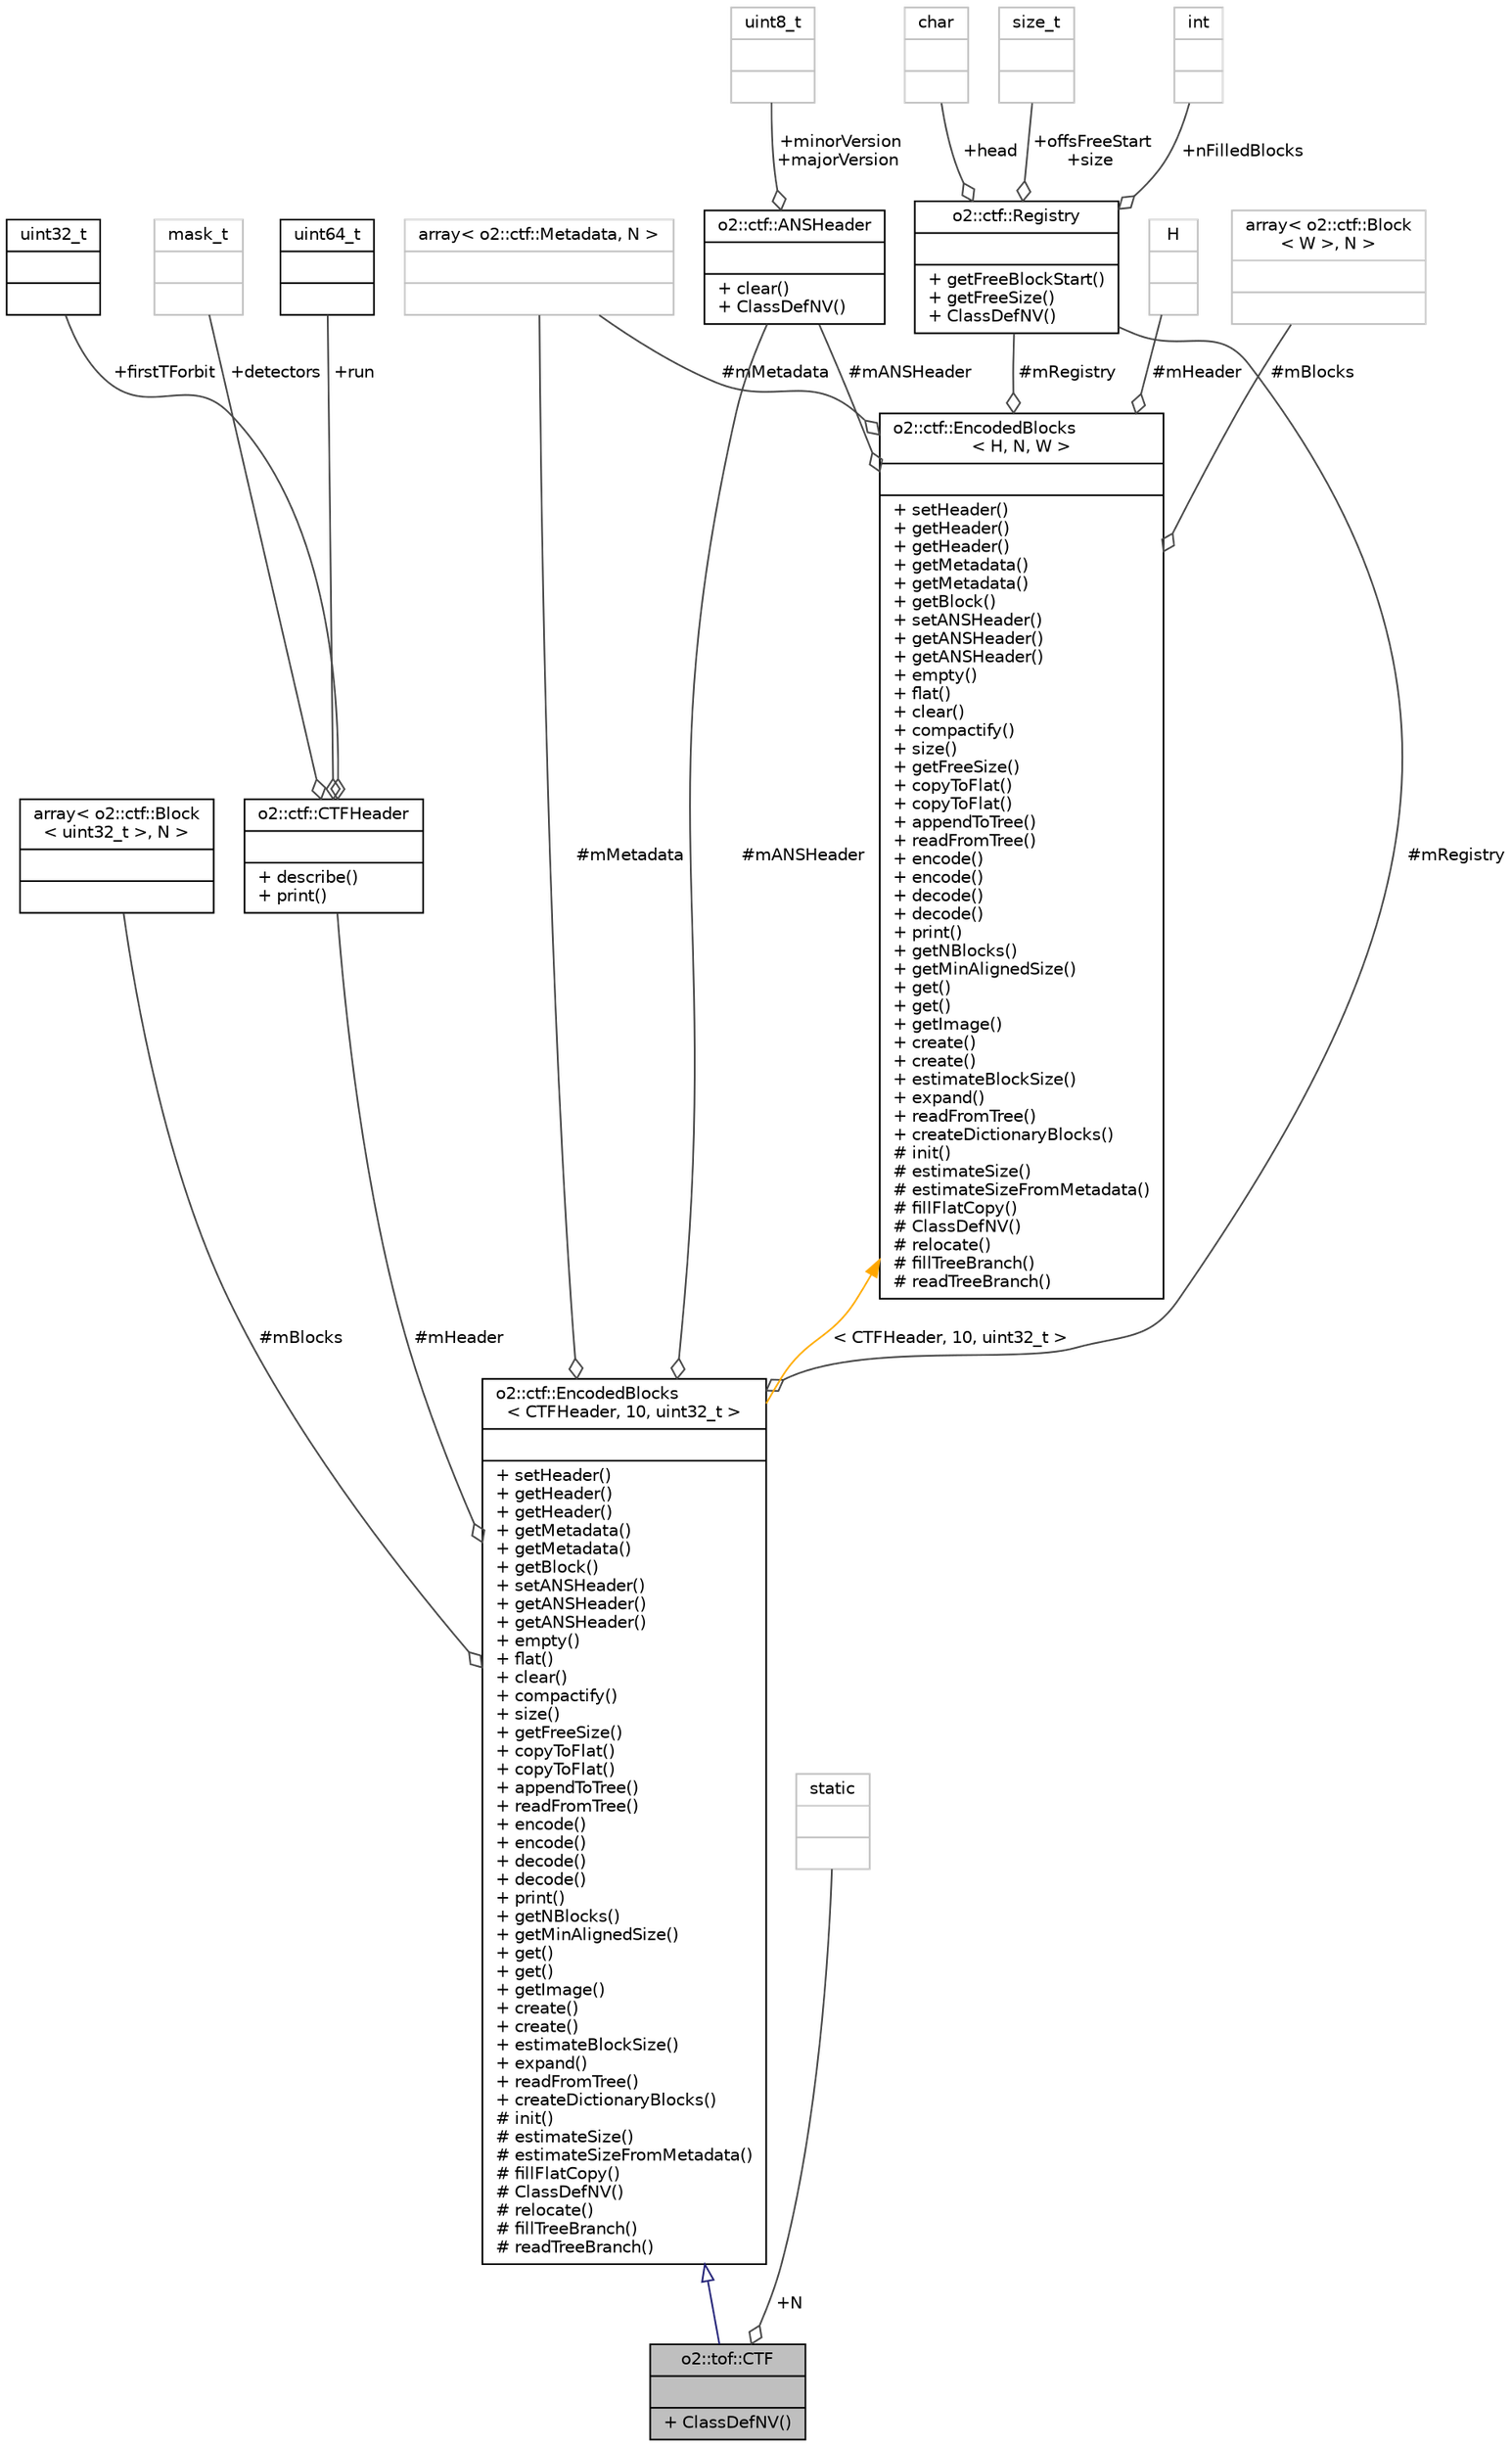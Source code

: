 digraph "o2::tof::CTF"
{
 // INTERACTIVE_SVG=YES
  bgcolor="transparent";
  edge [fontname="Helvetica",fontsize="10",labelfontname="Helvetica",labelfontsize="10"];
  node [fontname="Helvetica",fontsize="10",shape=record];
  Node3 [label="{o2::tof::CTF\n||+ ClassDefNV()\l}",height=0.2,width=0.4,color="black", fillcolor="grey75", style="filled", fontcolor="black"];
  Node4 -> Node3 [dir="back",color="midnightblue",fontsize="10",style="solid",arrowtail="onormal",fontname="Helvetica"];
  Node4 [label="{o2::ctf::EncodedBlocks\l\< CTFHeader, 10, uint32_t \>\n||+ setHeader()\l+ getHeader()\l+ getHeader()\l+ getMetadata()\l+ getMetadata()\l+ getBlock()\l+ setANSHeader()\l+ getANSHeader()\l+ getANSHeader()\l+ empty()\l+ flat()\l+ clear()\l+ compactify()\l+ size()\l+ getFreeSize()\l+ copyToFlat()\l+ copyToFlat()\l+ appendToTree()\l+ readFromTree()\l+ encode()\l+ encode()\l+ decode()\l+ decode()\l+ print()\l+ getNBlocks()\l+ getMinAlignedSize()\l+ get()\l+ get()\l+ getImage()\l+ create()\l+ create()\l+ estimateBlockSize()\l+ expand()\l+ readFromTree()\l+ createDictionaryBlocks()\l# init()\l# estimateSize()\l# estimateSizeFromMetadata()\l# fillFlatCopy()\l# ClassDefNV()\l# relocate()\l# fillTreeBranch()\l# readTreeBranch()\l}",height=0.2,width=0.4,color="black",URL="$dc/d08/classo2_1_1ctf_1_1EncodedBlocks.html"];
  Node5 -> Node4 [color="grey25",fontsize="10",style="solid",label=" #mBlocks" ,arrowhead="odiamond",fontname="Helvetica"];
  Node5 [label="{array\< o2::ctf::Block\l\< uint32_t \>, N \>\n||}",height=0.2,width=0.4,color="black",URL="$da/d30/classstd_1_1array_3_01o2_1_1ctf_1_1Block_3_01uint32__t_01_4_00_01N_01_4.html"];
  Node6 -> Node4 [color="grey25",fontsize="10",style="solid",label=" #mMetadata" ,arrowhead="odiamond",fontname="Helvetica"];
  Node6 [label="{array\< o2::ctf::Metadata, N \>\n||}",height=0.2,width=0.4,color="grey75"];
  Node7 -> Node4 [color="grey25",fontsize="10",style="solid",label=" #mHeader" ,arrowhead="odiamond",fontname="Helvetica"];
  Node7 [label="{o2::ctf::CTFHeader\n||+ describe()\l+ print()\l}",height=0.2,width=0.4,color="black",URL="$d5/d54/structo2_1_1ctf_1_1CTFHeader.html"];
  Node8 -> Node7 [color="grey25",fontsize="10",style="solid",label=" +detectors" ,arrowhead="odiamond",fontname="Helvetica"];
  Node8 [label="{mask_t\n||}",height=0.2,width=0.4,color="grey75"];
  Node9 -> Node7 [color="grey25",fontsize="10",style="solid",label=" +run" ,arrowhead="odiamond",fontname="Helvetica"];
  Node9 [label="{uint64_t\n||}",height=0.2,width=0.4,color="black",URL="$d6/d30/classuint64__t.html"];
  Node10 -> Node7 [color="grey25",fontsize="10",style="solid",label=" +firstTForbit" ,arrowhead="odiamond",fontname="Helvetica"];
  Node10 [label="{uint32_t\n||}",height=0.2,width=0.4,color="black",URL="$d3/d87/classuint32__t.html"];
  Node11 -> Node4 [color="grey25",fontsize="10",style="solid",label=" #mANSHeader" ,arrowhead="odiamond",fontname="Helvetica"];
  Node11 [label="{o2::ctf::ANSHeader\n||+ clear()\l+ ClassDefNV()\l}",height=0.2,width=0.4,color="black",URL="$dc/dbb/structo2_1_1ctf_1_1ANSHeader.html",tooltip=">>======================== Auxiliary classes =======================>> "];
  Node12 -> Node11 [color="grey25",fontsize="10",style="solid",label=" +minorVersion\n+majorVersion" ,arrowhead="odiamond",fontname="Helvetica"];
  Node12 [label="{uint8_t\n||}",height=0.2,width=0.4,color="grey75"];
  Node13 -> Node4 [color="grey25",fontsize="10",style="solid",label=" #mRegistry" ,arrowhead="odiamond",fontname="Helvetica"];
  Node13 [label="{o2::ctf::Registry\n||+ getFreeBlockStart()\l+ getFreeSize()\l+ ClassDefNV()\l}",height=0.2,width=0.4,color="black",URL="$d0/d1c/structo2_1_1ctf_1_1Registry.html",tooltip="registry struct for the buffer start and offsets of writable space "];
  Node14 -> Node13 [color="grey25",fontsize="10",style="solid",label=" +head" ,arrowhead="odiamond",fontname="Helvetica"];
  Node14 [label="{char\n||}",height=0.2,width=0.4,color="grey75"];
  Node15 -> Node13 [color="grey25",fontsize="10",style="solid",label=" +offsFreeStart\n+size" ,arrowhead="odiamond",fontname="Helvetica"];
  Node15 [label="{size_t\n||}",height=0.2,width=0.4,color="grey75"];
  Node16 -> Node13 [color="grey25",fontsize="10",style="solid",label=" +nFilledBlocks" ,arrowhead="odiamond",fontname="Helvetica"];
  Node16 [label="{int\n||}",height=0.2,width=0.4,color="grey75"];
  Node17 -> Node4 [dir="back",color="orange",fontsize="10",style="solid",label=" \< CTFHeader, 10, uint32_t \>" ,fontname="Helvetica"];
  Node17 [label="{o2::ctf::EncodedBlocks\l\< H, N, W \>\n||+ setHeader()\l+ getHeader()\l+ getHeader()\l+ getMetadata()\l+ getMetadata()\l+ getBlock()\l+ setANSHeader()\l+ getANSHeader()\l+ getANSHeader()\l+ empty()\l+ flat()\l+ clear()\l+ compactify()\l+ size()\l+ getFreeSize()\l+ copyToFlat()\l+ copyToFlat()\l+ appendToTree()\l+ readFromTree()\l+ encode()\l+ encode()\l+ decode()\l+ decode()\l+ print()\l+ getNBlocks()\l+ getMinAlignedSize()\l+ get()\l+ get()\l+ getImage()\l+ create()\l+ create()\l+ estimateBlockSize()\l+ expand()\l+ readFromTree()\l+ createDictionaryBlocks()\l# init()\l# estimateSize()\l# estimateSizeFromMetadata()\l# fillFlatCopy()\l# ClassDefNV()\l# relocate()\l# fillTreeBranch()\l# readTreeBranch()\l}",height=0.2,width=0.4,color="black",URL="$dc/d08/classo2_1_1ctf_1_1EncodedBlocks.html",tooltip="<<======================== Auxiliary classes =======================<< "];
  Node6 -> Node17 [color="grey25",fontsize="10",style="solid",label=" #mMetadata" ,arrowhead="odiamond",fontname="Helvetica"];
  Node18 -> Node17 [color="grey25",fontsize="10",style="solid",label=" #mHeader" ,arrowhead="odiamond",fontname="Helvetica"];
  Node18 [label="{H\n||}",height=0.2,width=0.4,color="grey75"];
  Node19 -> Node17 [color="grey25",fontsize="10",style="solid",label=" #mBlocks" ,arrowhead="odiamond",fontname="Helvetica"];
  Node19 [label="{array\< o2::ctf::Block\l\< W \>, N \>\n||}",height=0.2,width=0.4,color="grey75"];
  Node11 -> Node17 [color="grey25",fontsize="10",style="solid",label=" #mANSHeader" ,arrowhead="odiamond",fontname="Helvetica"];
  Node13 -> Node17 [color="grey25",fontsize="10",style="solid",label=" #mRegistry" ,arrowhead="odiamond",fontname="Helvetica"];
  Node20 -> Node3 [color="grey25",fontsize="10",style="solid",label=" +N" ,arrowhead="odiamond",fontname="Helvetica"];
  Node20 [label="{static\n||}",height=0.2,width=0.4,color="grey75"];
}
